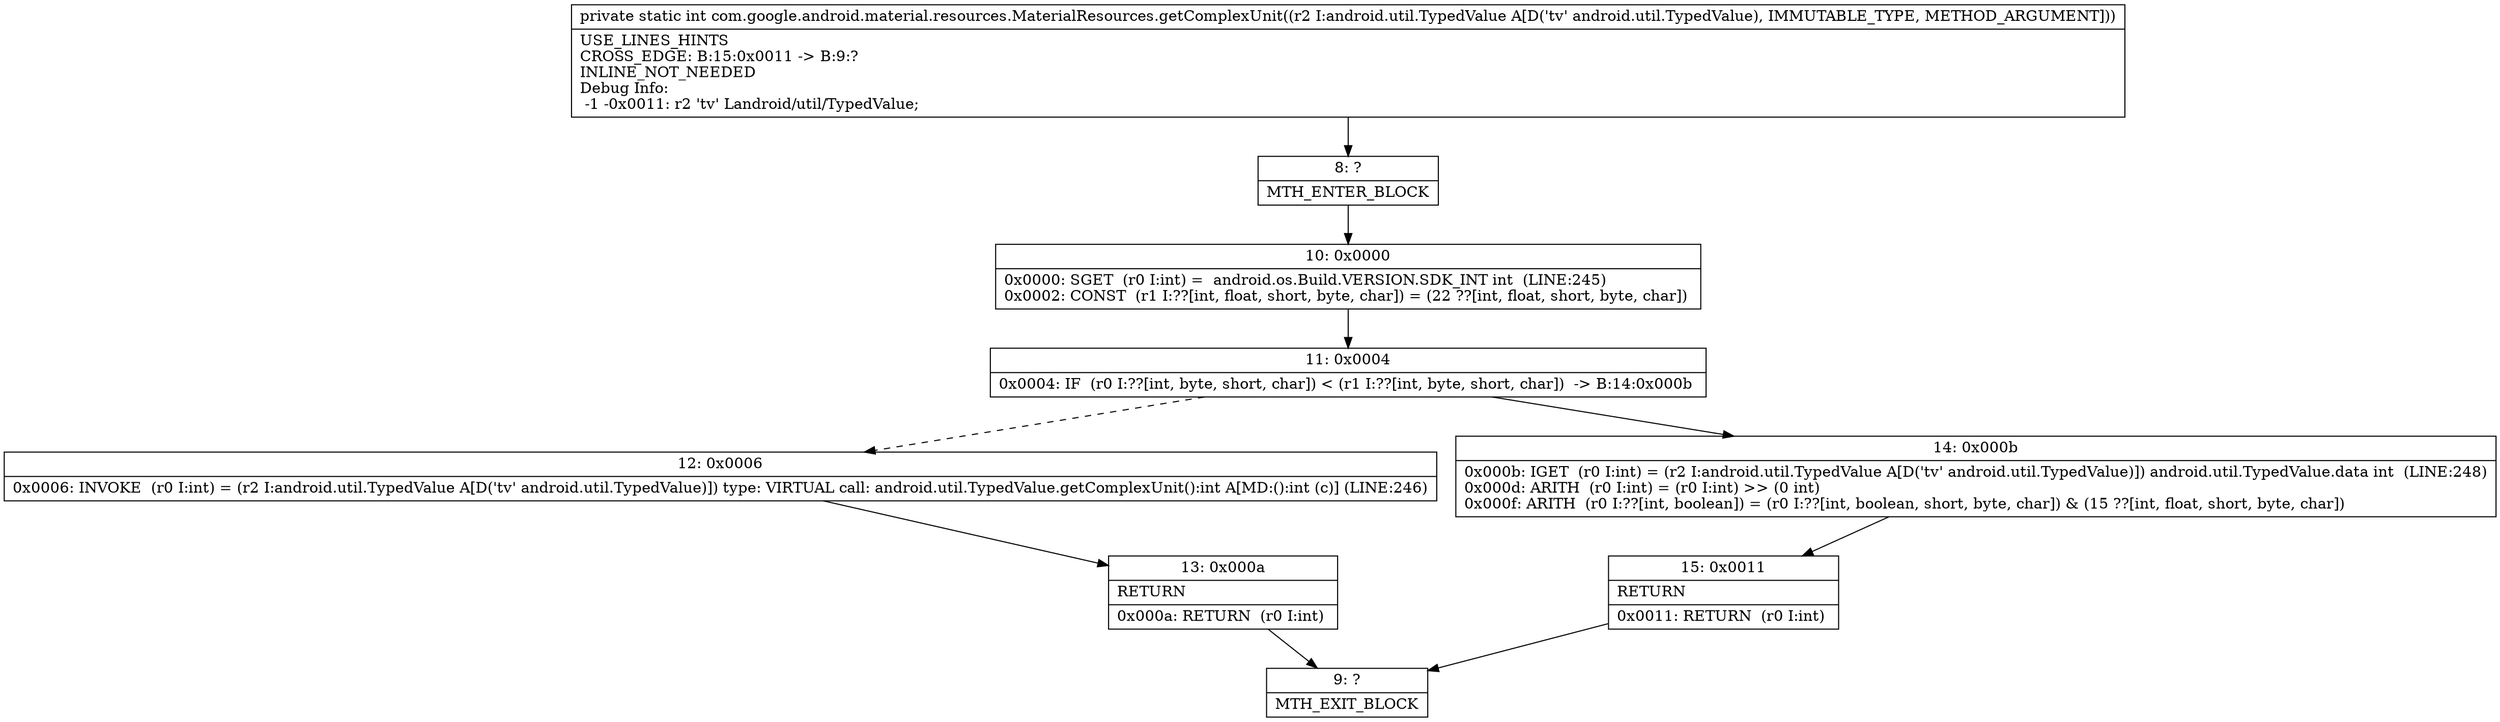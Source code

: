 digraph "CFG forcom.google.android.material.resources.MaterialResources.getComplexUnit(Landroid\/util\/TypedValue;)I" {
Node_8 [shape=record,label="{8\:\ ?|MTH_ENTER_BLOCK\l}"];
Node_10 [shape=record,label="{10\:\ 0x0000|0x0000: SGET  (r0 I:int) =  android.os.Build.VERSION.SDK_INT int  (LINE:245)\l0x0002: CONST  (r1 I:??[int, float, short, byte, char]) = (22 ??[int, float, short, byte, char]) \l}"];
Node_11 [shape=record,label="{11\:\ 0x0004|0x0004: IF  (r0 I:??[int, byte, short, char]) \< (r1 I:??[int, byte, short, char])  \-\> B:14:0x000b \l}"];
Node_12 [shape=record,label="{12\:\ 0x0006|0x0006: INVOKE  (r0 I:int) = (r2 I:android.util.TypedValue A[D('tv' android.util.TypedValue)]) type: VIRTUAL call: android.util.TypedValue.getComplexUnit():int A[MD:():int (c)] (LINE:246)\l}"];
Node_13 [shape=record,label="{13\:\ 0x000a|RETURN\l|0x000a: RETURN  (r0 I:int) \l}"];
Node_9 [shape=record,label="{9\:\ ?|MTH_EXIT_BLOCK\l}"];
Node_14 [shape=record,label="{14\:\ 0x000b|0x000b: IGET  (r0 I:int) = (r2 I:android.util.TypedValue A[D('tv' android.util.TypedValue)]) android.util.TypedValue.data int  (LINE:248)\l0x000d: ARITH  (r0 I:int) = (r0 I:int) \>\> (0 int) \l0x000f: ARITH  (r0 I:??[int, boolean]) = (r0 I:??[int, boolean, short, byte, char]) & (15 ??[int, float, short, byte, char]) \l}"];
Node_15 [shape=record,label="{15\:\ 0x0011|RETURN\l|0x0011: RETURN  (r0 I:int) \l}"];
MethodNode[shape=record,label="{private static int com.google.android.material.resources.MaterialResources.getComplexUnit((r2 I:android.util.TypedValue A[D('tv' android.util.TypedValue), IMMUTABLE_TYPE, METHOD_ARGUMENT]))  | USE_LINES_HINTS\lCROSS_EDGE: B:15:0x0011 \-\> B:9:?\lINLINE_NOT_NEEDED\lDebug Info:\l  \-1 \-0x0011: r2 'tv' Landroid\/util\/TypedValue;\l}"];
MethodNode -> Node_8;Node_8 -> Node_10;
Node_10 -> Node_11;
Node_11 -> Node_12[style=dashed];
Node_11 -> Node_14;
Node_12 -> Node_13;
Node_13 -> Node_9;
Node_14 -> Node_15;
Node_15 -> Node_9;
}

